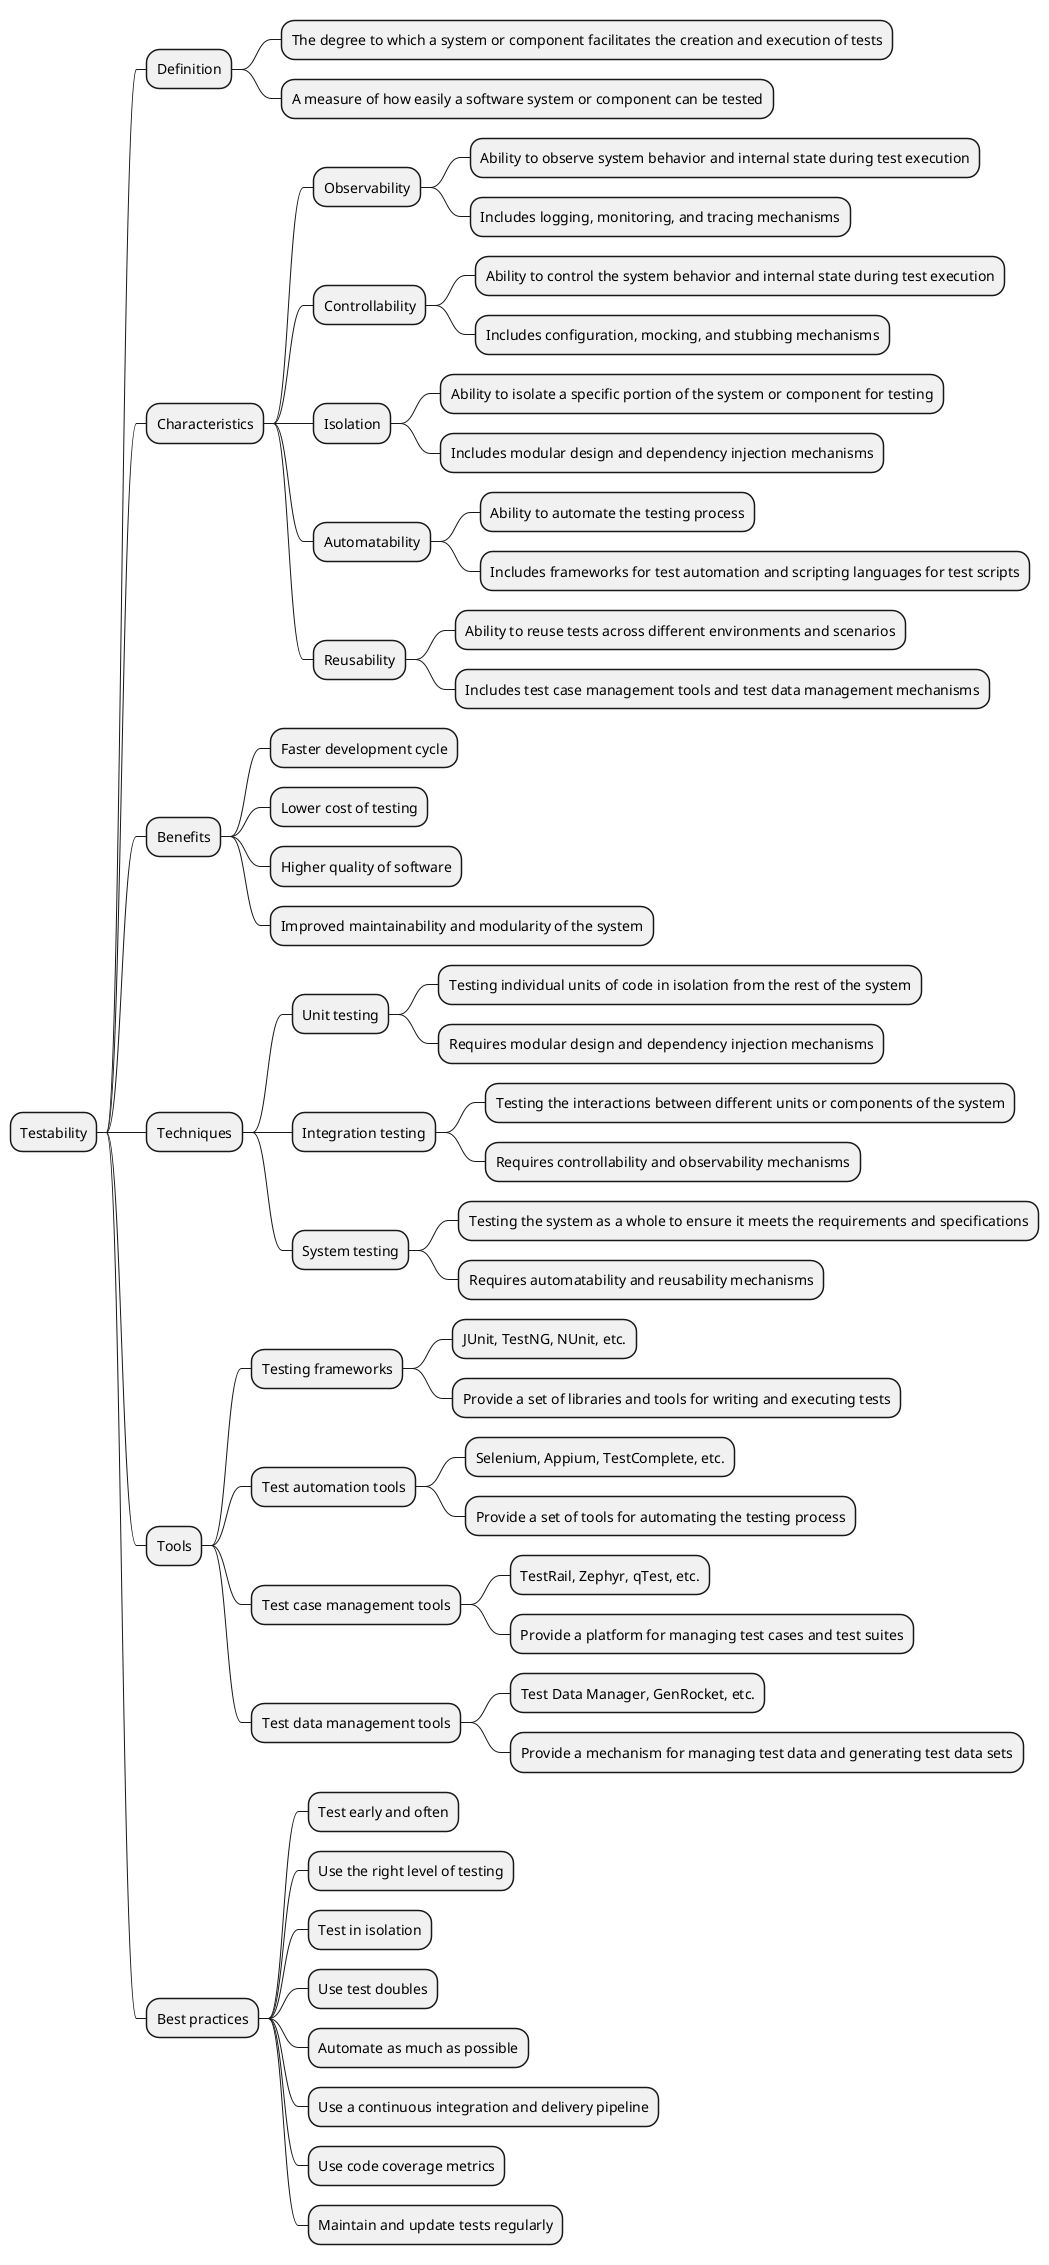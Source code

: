 @startmindmap
* Testability
** Definition
*** The degree to which a system or component facilitates the creation and execution of tests
*** A measure of how easily a software system or component can be tested
** Characteristics
*** Observability
**** Ability to observe system behavior and internal state during test execution
**** Includes logging, monitoring, and tracing mechanisms
*** Controllability
**** Ability to control the system behavior and internal state during test execution
**** Includes configuration, mocking, and stubbing mechanisms
*** Isolation
**** Ability to isolate a specific portion of the system or component for testing
**** Includes modular design and dependency injection mechanisms
*** Automatability
**** Ability to automate the testing process
**** Includes frameworks for test automation and scripting languages for test scripts
*** Reusability
**** Ability to reuse tests across different environments and scenarios
**** Includes test case management tools and test data management mechanisms
** Benefits
*** Faster development cycle
*** Lower cost of testing
*** Higher quality of software
*** Improved maintainability and modularity of the system
** Techniques
*** Unit testing
**** Testing individual units of code in isolation from the rest of the system
**** Requires modular design and dependency injection mechanisms
*** Integration testing
**** Testing the interactions between different units or components of the system
**** Requires controllability and observability mechanisms
*** System testing
**** Testing the system as a whole to ensure it meets the requirements and specifications
**** Requires automatability and reusability mechanisms
** Tools
*** Testing frameworks
**** JUnit, TestNG, NUnit, etc.
**** Provide a set of libraries and tools for writing and executing tests
*** Test automation tools
**** Selenium, Appium, TestComplete, etc.
**** Provide a set of tools for automating the testing process
*** Test case management tools
**** TestRail, Zephyr, qTest, etc.
**** Provide a platform for managing test cases and test suites
*** Test data management tools
**** Test Data Manager, GenRocket, etc.
**** Provide a mechanism for managing test data and generating test data sets
** Best practices
*** Test early and often
*** Use the right level of testing
*** Test in isolation
*** Use test doubles
*** Automate as much as possible
*** Use a continuous integration and delivery pipeline
*** Use code coverage metrics
*** Maintain and update tests regularly
@endmindmap
